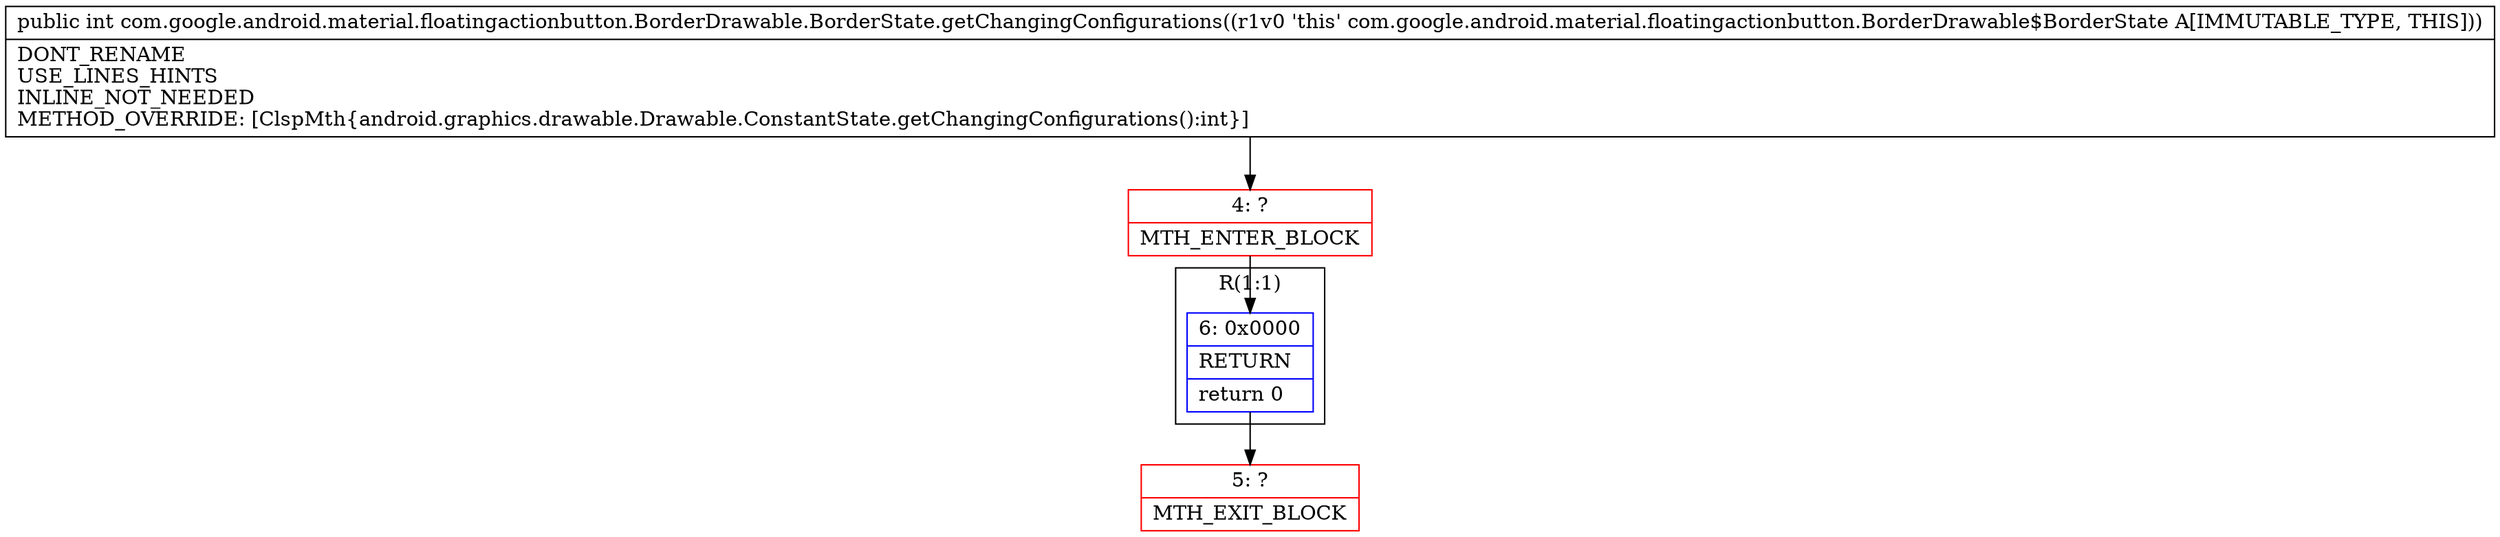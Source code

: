 digraph "CFG forcom.google.android.material.floatingactionbutton.BorderDrawable.BorderState.getChangingConfigurations()I" {
subgraph cluster_Region_2027910872 {
label = "R(1:1)";
node [shape=record,color=blue];
Node_6 [shape=record,label="{6\:\ 0x0000|RETURN\l|return 0\l}"];
}
Node_4 [shape=record,color=red,label="{4\:\ ?|MTH_ENTER_BLOCK\l}"];
Node_5 [shape=record,color=red,label="{5\:\ ?|MTH_EXIT_BLOCK\l}"];
MethodNode[shape=record,label="{public int com.google.android.material.floatingactionbutton.BorderDrawable.BorderState.getChangingConfigurations((r1v0 'this' com.google.android.material.floatingactionbutton.BorderDrawable$BorderState A[IMMUTABLE_TYPE, THIS]))  | DONT_RENAME\lUSE_LINES_HINTS\lINLINE_NOT_NEEDED\lMETHOD_OVERRIDE: [ClspMth\{android.graphics.drawable.Drawable.ConstantState.getChangingConfigurations():int\}]\l}"];
MethodNode -> Node_4;Node_6 -> Node_5;
Node_4 -> Node_6;
}

